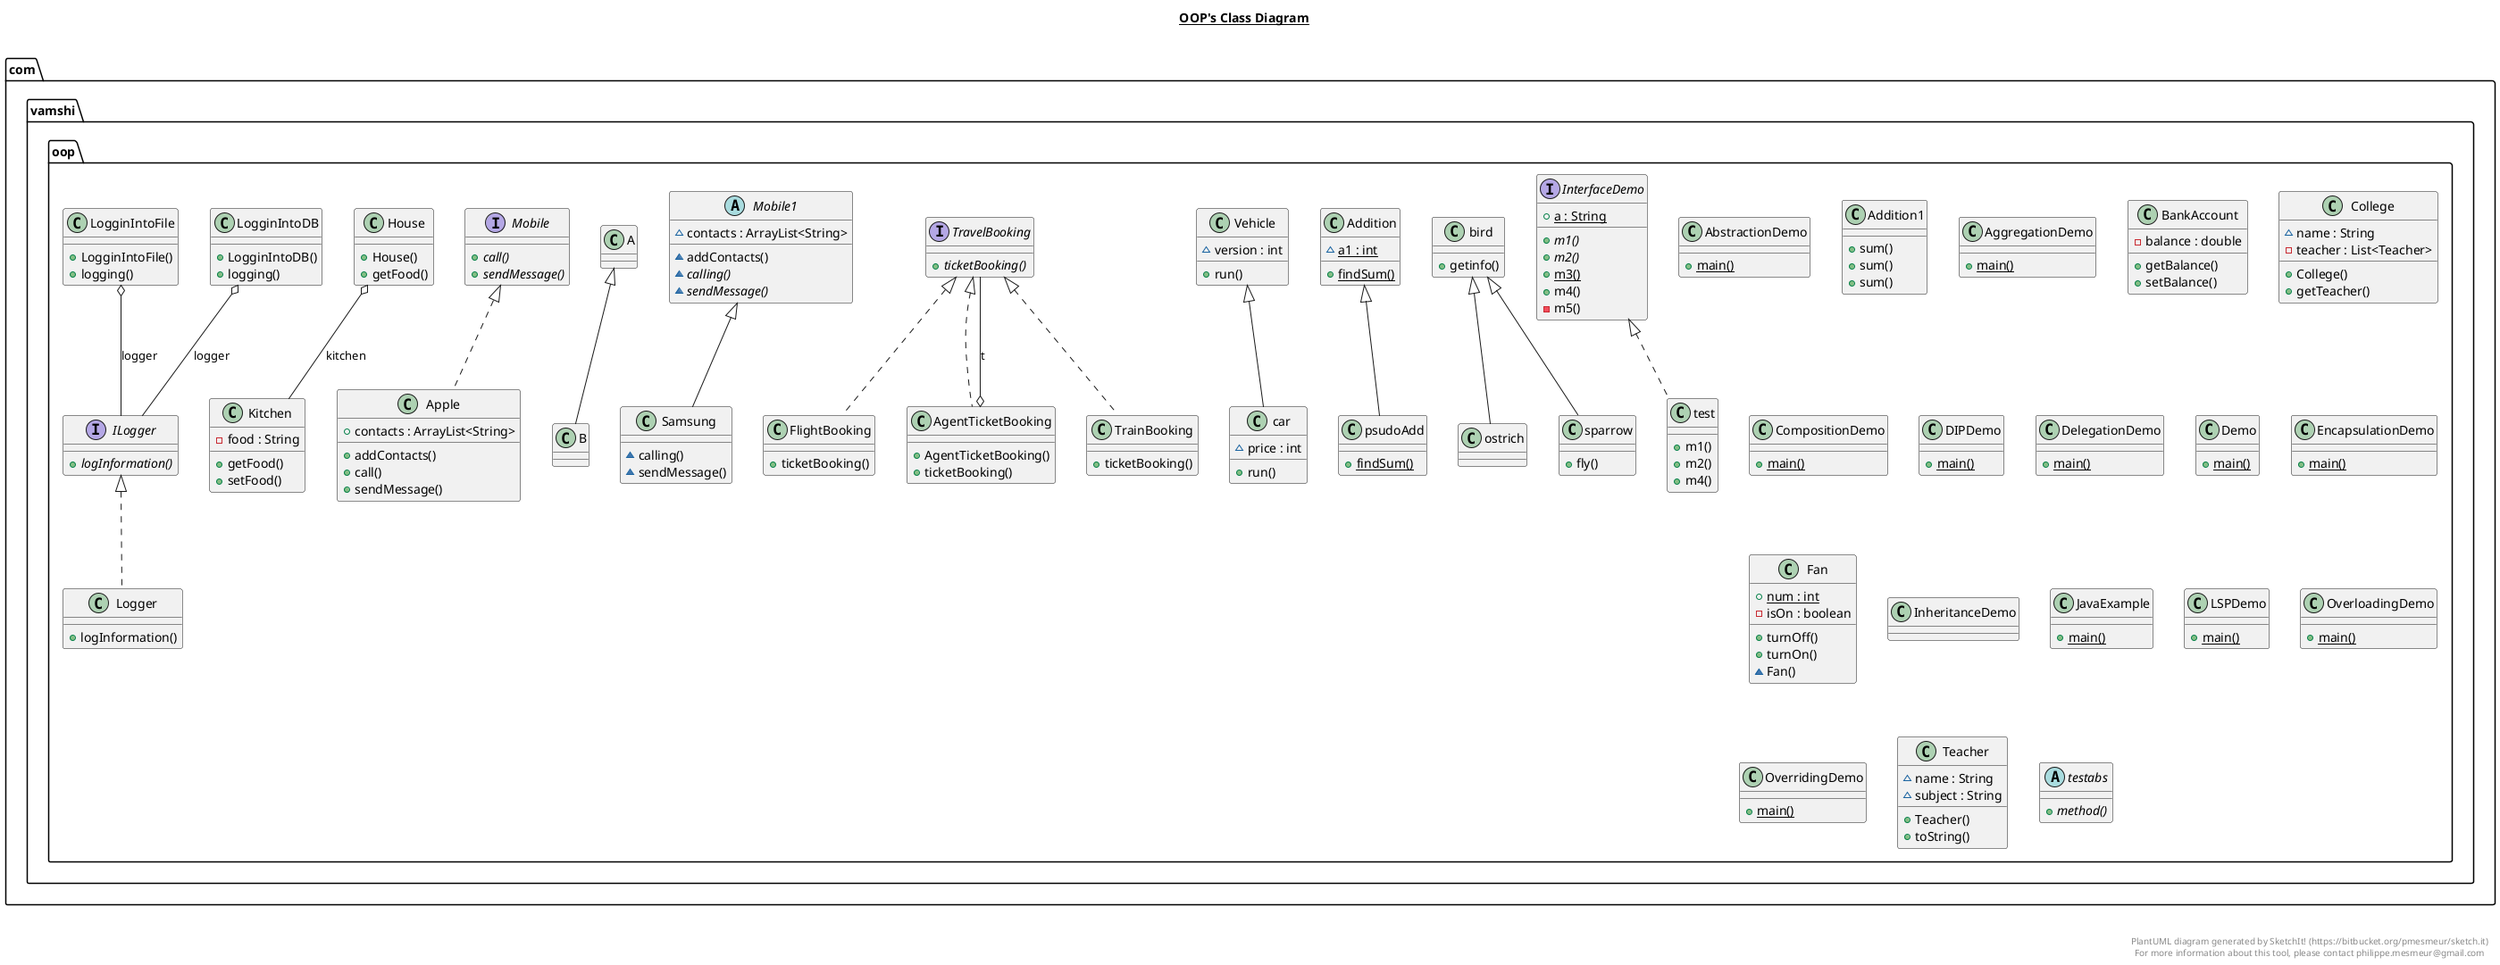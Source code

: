 @startuml

title __OOP's Class Diagram__\n

  namespace com.vamshi.oop {
    class com.vamshi.oop.A {
    }
  }
  

  namespace com.vamshi.oop {
    class com.vamshi.oop.AbstractionDemo {
        {static} + main()
    }
  }
  

  namespace com.vamshi.oop {
    class com.vamshi.oop.Addition {
        {static} ~ a1 : int
        {static} + findSum()
    }
  }
  

  namespace com.vamshi.oop {
    class com.vamshi.oop.Addition1 {
        + sum()
        + sum()
        + sum()
    }
  }
  

  namespace com.vamshi.oop {
    class com.vamshi.oop.AgentTicketBooking {
        + AgentTicketBooking()
        + ticketBooking()
    }
  }
  

  namespace com.vamshi.oop {
    class com.vamshi.oop.AggregationDemo {
        {static} + main()
    }
  }
  

  namespace com.vamshi.oop {
    class com.vamshi.oop.Apple {
        + contacts : ArrayList<String>
        + addContacts()
        + call()
        + sendMessage()
    }
  }
  

  namespace com.vamshi.oop {
    class com.vamshi.oop.B {
    }
  }
  

  namespace com.vamshi.oop {
    class com.vamshi.oop.BankAccount {
        - balance : double
        + getBalance()
        + setBalance()
    }
  }
  

  namespace com.vamshi.oop {
    class com.vamshi.oop.College {
        ~ name : String
        - teacher : List<Teacher>
        + College()
        + getTeacher()
    }
  }
  

  namespace com.vamshi.oop {
    class com.vamshi.oop.CompositionDemo {
        {static} + main()
    }
  }
  

  namespace com.vamshi.oop {
    class com.vamshi.oop.DIPDemo {
        {static} + main()
    }
  }
  

  namespace com.vamshi.oop {
    class com.vamshi.oop.DelegationDemo {
        {static} + main()
    }
  }
  

  namespace com.vamshi.oop {
    class com.vamshi.oop.Demo {
        {static} + main()
    }
  }
  

  namespace com.vamshi.oop {
    class com.vamshi.oop.EncapsulationDemo {
        {static} + main()
    }
  }
  

  namespace com.vamshi.oop {
    class com.vamshi.oop.Fan {
        {static} + num : int
        - isOn : boolean
        + turnOff()
        + turnOn()
        ~ Fan()
    }
  }
  

  namespace com.vamshi.oop {
    class com.vamshi.oop.FlightBooking {
        + ticketBooking()
    }
  }
  

  namespace com.vamshi.oop {
    class com.vamshi.oop.House {
        + House()
        + getFood()
    }
  }
  

  namespace com.vamshi.oop {
    interface com.vamshi.oop.ILogger {
        {abstract} + logInformation()
    }
  }
  

  namespace com.vamshi.oop {
    class com.vamshi.oop.InheritanceDemo {
    }
  }
  

  namespace com.vamshi.oop {
    interface com.vamshi.oop.InterfaceDemo {
        {static} + a : String
        {abstract} + m1()
        {abstract} + m2()
        {static} + m3()
        + m4()
        - m5()
    }
  }
  

  namespace com.vamshi.oop {
    class com.vamshi.oop.JavaExample {
        {static} + main()
    }
  }
  

  namespace com.vamshi.oop {
    class com.vamshi.oop.Kitchen {
        - food : String
        + getFood()
        + setFood()
    }
  }
  

  namespace com.vamshi.oop {
    class com.vamshi.oop.LSPDemo {
        {static} + main()
    }
  }
  

  namespace com.vamshi.oop {
    class com.vamshi.oop.Logger {
        + logInformation()
    }
  }
  

  namespace com.vamshi.oop {
    class com.vamshi.oop.LogginIntoDB {
        + LogginIntoDB()
        + logging()
    }
  }
  

  namespace com.vamshi.oop {
    class com.vamshi.oop.LogginIntoFile {
        + LogginIntoFile()
        + logging()
    }
  }
  

  namespace com.vamshi.oop {
    interface com.vamshi.oop.Mobile {
        {abstract} + call()
        {abstract} + sendMessage()
    }
  }
  

  namespace com.vamshi.oop {
    abstract class com.vamshi.oop.Mobile1 {
        ~ contacts : ArrayList<String>
        ~ addContacts()
        {abstract} ~ calling()
        {abstract} ~ sendMessage()
    }
  }
  

  namespace com.vamshi.oop {
    class com.vamshi.oop.OverloadingDemo {
        {static} + main()
    }
  }
  

  namespace com.vamshi.oop {
    class com.vamshi.oop.OverridingDemo {
        {static} + main()
    }
  }
  

  namespace com.vamshi.oop {
    class com.vamshi.oop.Samsung {
        ~ calling()
        ~ sendMessage()
    }
  }
  

  namespace com.vamshi.oop {
    class com.vamshi.oop.Teacher {
        ~ name : String
        ~ subject : String
        + Teacher()
        + toString()
    }
  }
  

  namespace com.vamshi.oop {
    class com.vamshi.oop.TrainBooking {
        + ticketBooking()
    }
  }
  

  namespace com.vamshi.oop {
    interface com.vamshi.oop.TravelBooking {
        {abstract} + ticketBooking()
    }
  }
  

  namespace com.vamshi.oop {
    class com.vamshi.oop.Vehicle {
        ~ version : int
        + run()
    }
  }
  

  namespace com.vamshi.oop {
    class com.vamshi.oop.bird {
        + getinfo()
    }
  }
  

  namespace com.vamshi.oop {
    class com.vamshi.oop.car {
        ~ price : int
        + run()
    }
  }
  

  namespace com.vamshi.oop {
    class com.vamshi.oop.ostrich {
    }
  }
  

  namespace com.vamshi.oop {
    class com.vamshi.oop.psudoAdd {
        {static} + findSum()
    }
  }
  

  namespace com.vamshi.oop {
    class com.vamshi.oop.sparrow {
        + fly()
    }
  }
  

  namespace com.vamshi.oop {
    class com.vamshi.oop.test {
        + m1()
        + m2()
        + m4()
    }
  }
  

  namespace com.vamshi.oop {
    abstract class com.vamshi.oop.testabs {
        {abstract} + method()
    }
  }
  

  com.vamshi.oop.AgentTicketBooking .up.|> com.vamshi.oop.TravelBooking
  com.vamshi.oop.AgentTicketBooking o-- com.vamshi.oop.TravelBooking : t
  com.vamshi.oop.Apple .up.|> com.vamshi.oop.Mobile
  com.vamshi.oop.B -up-|> com.vamshi.oop.A
  com.vamshi.oop.FlightBooking .up.|> com.vamshi.oop.TravelBooking
  com.vamshi.oop.House o-- com.vamshi.oop.Kitchen : kitchen
  com.vamshi.oop.Logger .up.|> com.vamshi.oop.ILogger
  com.vamshi.oop.LogginIntoDB o-- com.vamshi.oop.ILogger : logger
  com.vamshi.oop.LogginIntoFile o-- com.vamshi.oop.ILogger : logger
  com.vamshi.oop.Samsung -up-|> com.vamshi.oop.Mobile1
  com.vamshi.oop.TrainBooking .up.|> com.vamshi.oop.TravelBooking
  com.vamshi.oop.car -up-|> com.vamshi.oop.Vehicle
  com.vamshi.oop.ostrich -up-|> com.vamshi.oop.bird
  com.vamshi.oop.psudoAdd -up-|> com.vamshi.oop.Addition
  com.vamshi.oop.sparrow -up-|> com.vamshi.oop.bird
  com.vamshi.oop.test .up.|> com.vamshi.oop.InterfaceDemo


right footer


PlantUML diagram generated by SketchIt! (https://bitbucket.org/pmesmeur/sketch.it)
For more information about this tool, please contact philippe.mesmeur@gmail.com
endfooter

@enduml
